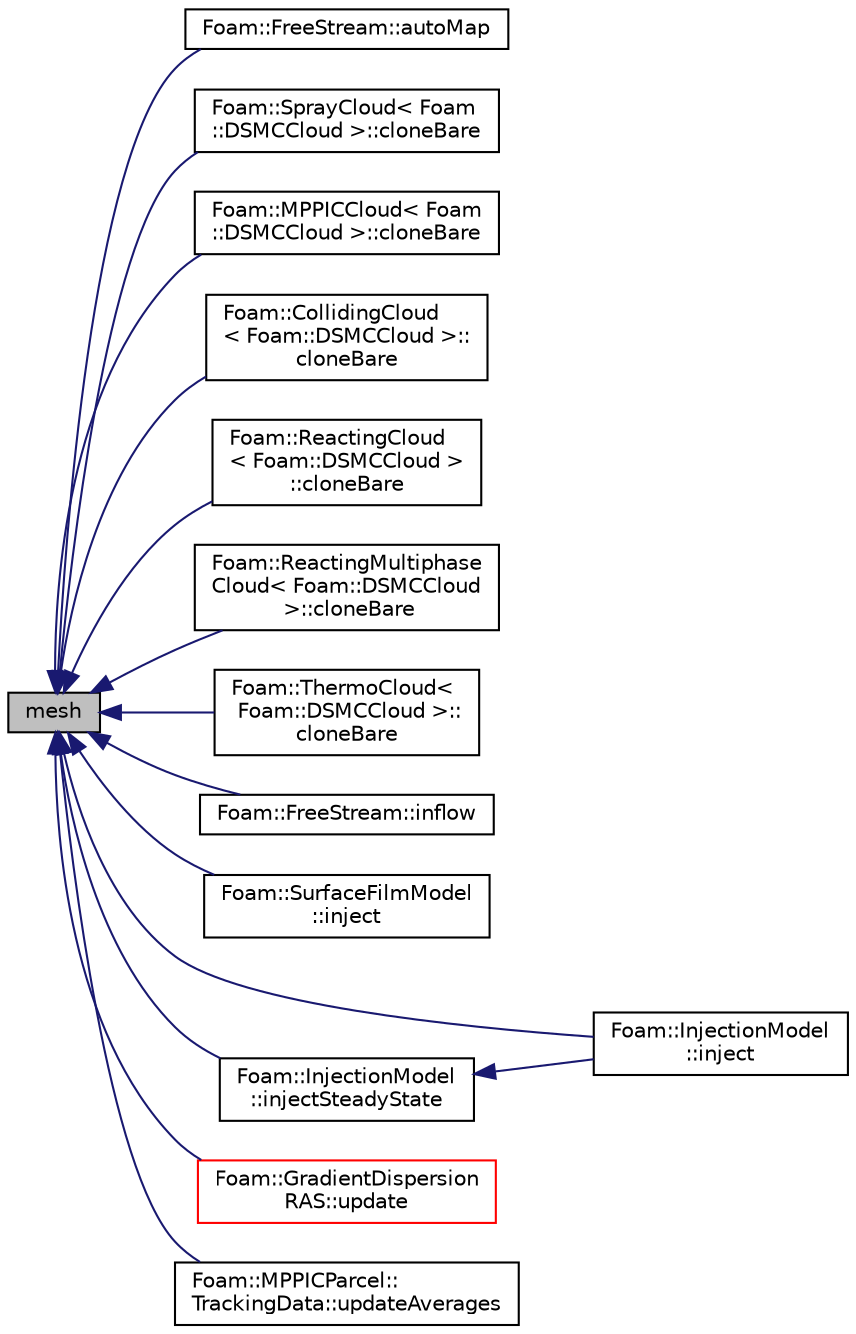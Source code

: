 digraph "mesh"
{
  bgcolor="transparent";
  edge [fontname="Helvetica",fontsize="10",labelfontname="Helvetica",labelfontsize="10"];
  node [fontname="Helvetica",fontsize="10",shape=record];
  rankdir="LR";
  Node1 [label="mesh",height=0.2,width=0.4,color="black", fillcolor="grey75", style="filled", fontcolor="black"];
  Node1 -> Node2 [dir="back",color="midnightblue",fontsize="10",style="solid",fontname="Helvetica"];
  Node2 [label="Foam::FreeStream::autoMap",height=0.2,width=0.4,color="black",URL="$a00871.html#a92925e15793eb93f049bdd7d1bfdff58",tooltip="Remap the particles to the correct cells following mesh change. "];
  Node1 -> Node3 [dir="back",color="midnightblue",fontsize="10",style="solid",fontname="Helvetica"];
  Node3 [label="Foam::SprayCloud\< Foam\l::DSMCCloud \>::cloneBare",height=0.2,width=0.4,color="black",URL="$a02474.html#aea3a1f8b31395de01b43cb27de2d39eb",tooltip="Construct and return bare clone based on (this) with new name. "];
  Node1 -> Node4 [dir="back",color="midnightblue",fontsize="10",style="solid",fontname="Helvetica"];
  Node4 [label="Foam::MPPICCloud\< Foam\l::DSMCCloud \>::cloneBare",height=0.2,width=0.4,color="black",URL="$a01567.html#aea3a1f8b31395de01b43cb27de2d39eb",tooltip="Construct and return bare clone based on (this) with new name. "];
  Node1 -> Node5 [dir="back",color="midnightblue",fontsize="10",style="solid",fontname="Helvetica"];
  Node5 [label="Foam::CollidingCloud\l\< Foam::DSMCCloud \>::\lcloneBare",height=0.2,width=0.4,color="black",URL="$a00312.html#aea3a1f8b31395de01b43cb27de2d39eb",tooltip="Construct and return bare clone based on (this) with new name. "];
  Node1 -> Node6 [dir="back",color="midnightblue",fontsize="10",style="solid",fontname="Helvetica"];
  Node6 [label="Foam::ReactingCloud\l\< Foam::DSMCCloud \>\l::cloneBare",height=0.2,width=0.4,color="black",URL="$a02119.html#aea3a1f8b31395de01b43cb27de2d39eb",tooltip="Construct and return bare clone based on (this) with new name. "];
  Node1 -> Node7 [dir="back",color="midnightblue",fontsize="10",style="solid",fontname="Helvetica"];
  Node7 [label="Foam::ReactingMultiphase\lCloud\< Foam::DSMCCloud\l \>::cloneBare",height=0.2,width=0.4,color="black",URL="$a02122.html#aea3a1f8b31395de01b43cb27de2d39eb",tooltip="Construct and return bare clone based on (this) with new name. "];
  Node1 -> Node8 [dir="back",color="midnightblue",fontsize="10",style="solid",fontname="Helvetica"];
  Node8 [label="Foam::ThermoCloud\<\l Foam::DSMCCloud \>::\lcloneBare",height=0.2,width=0.4,color="black",URL="$a02662.html#aea3a1f8b31395de01b43cb27de2d39eb",tooltip="Construct and return bare clone based on (this) with new name. "];
  Node1 -> Node9 [dir="back",color="midnightblue",fontsize="10",style="solid",fontname="Helvetica"];
  Node9 [label="Foam::FreeStream::inflow",height=0.2,width=0.4,color="black",URL="$a00871.html#a84e6a7b742df4fcb240fff3040770a0b",tooltip="Introduce particles. "];
  Node1 -> Node10 [dir="back",color="midnightblue",fontsize="10",style="solid",fontname="Helvetica"];
  Node10 [label="Foam::SurfaceFilmModel\l::inject",height=0.2,width=0.4,color="black",URL="$a02548.html#ad56021712258ad92961ed1dcb0941870",tooltip="Inject parcels into the cloud. "];
  Node1 -> Node11 [dir="back",color="midnightblue",fontsize="10",style="solid",fontname="Helvetica"];
  Node11 [label="Foam::InjectionModel\l::inject",height=0.2,width=0.4,color="black",URL="$a01113.html#ad56021712258ad92961ed1dcb0941870",tooltip="Main injection loop. "];
  Node1 -> Node12 [dir="back",color="midnightblue",fontsize="10",style="solid",fontname="Helvetica"];
  Node12 [label="Foam::InjectionModel\l::injectSteadyState",height=0.2,width=0.4,color="black",URL="$a01113.html#a9c90fd504e4159250942be6d20db9095",tooltip="Main injection loop - steady-state. "];
  Node12 -> Node11 [dir="back",color="midnightblue",fontsize="10",style="solid",fontname="Helvetica"];
  Node1 -> Node13 [dir="back",color="midnightblue",fontsize="10",style="solid",fontname="Helvetica"];
  Node13 [label="Foam::GradientDispersion\lRAS::update",height=0.2,width=0.4,color="red",URL="$a00951.html#a6b0b1e27ffb9ac1c38932a7dcd3009e0",tooltip="Update (disperse particles) "];
  Node1 -> Node14 [dir="back",color="midnightblue",fontsize="10",style="solid",fontname="Helvetica"];
  Node14 [label="Foam::MPPICParcel::\lTrackingData::updateAverages",height=0.2,width=0.4,color="black",URL="$a02729.html#a0217ff96f5dc302a3e6794c11be2cbe4",tooltip="Update the MPPIC averages. "];
}
